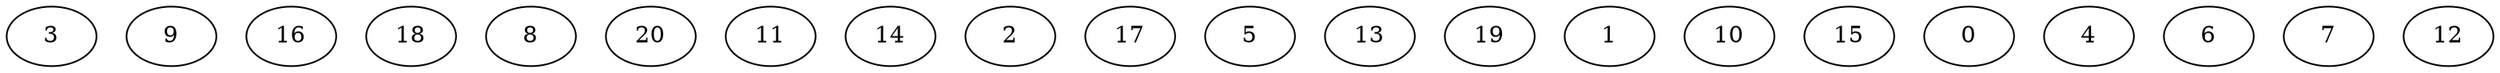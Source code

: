 digraph "Independent_Nodes_21_WeightType_Random#5_Homogeneous-2" {
3 [Weight=10];
9 [Weight=10];
16 [Weight=10];
18 [Weight=10];
8 [Weight=9];
20 [Weight=9];
11 [Weight=8];
14 [Weight=8];
2 [Weight=7];
17 [Weight=6];
5 [Weight=5];
13 [Weight=5];
19 [Weight=5];
1 [Weight=4];
10 [Weight=3];
15 [Weight=3];
0 [Weight=2];
4 [Weight=2];
6 [Weight=2];
7 [Weight=2];
12 [Weight=2];

}
